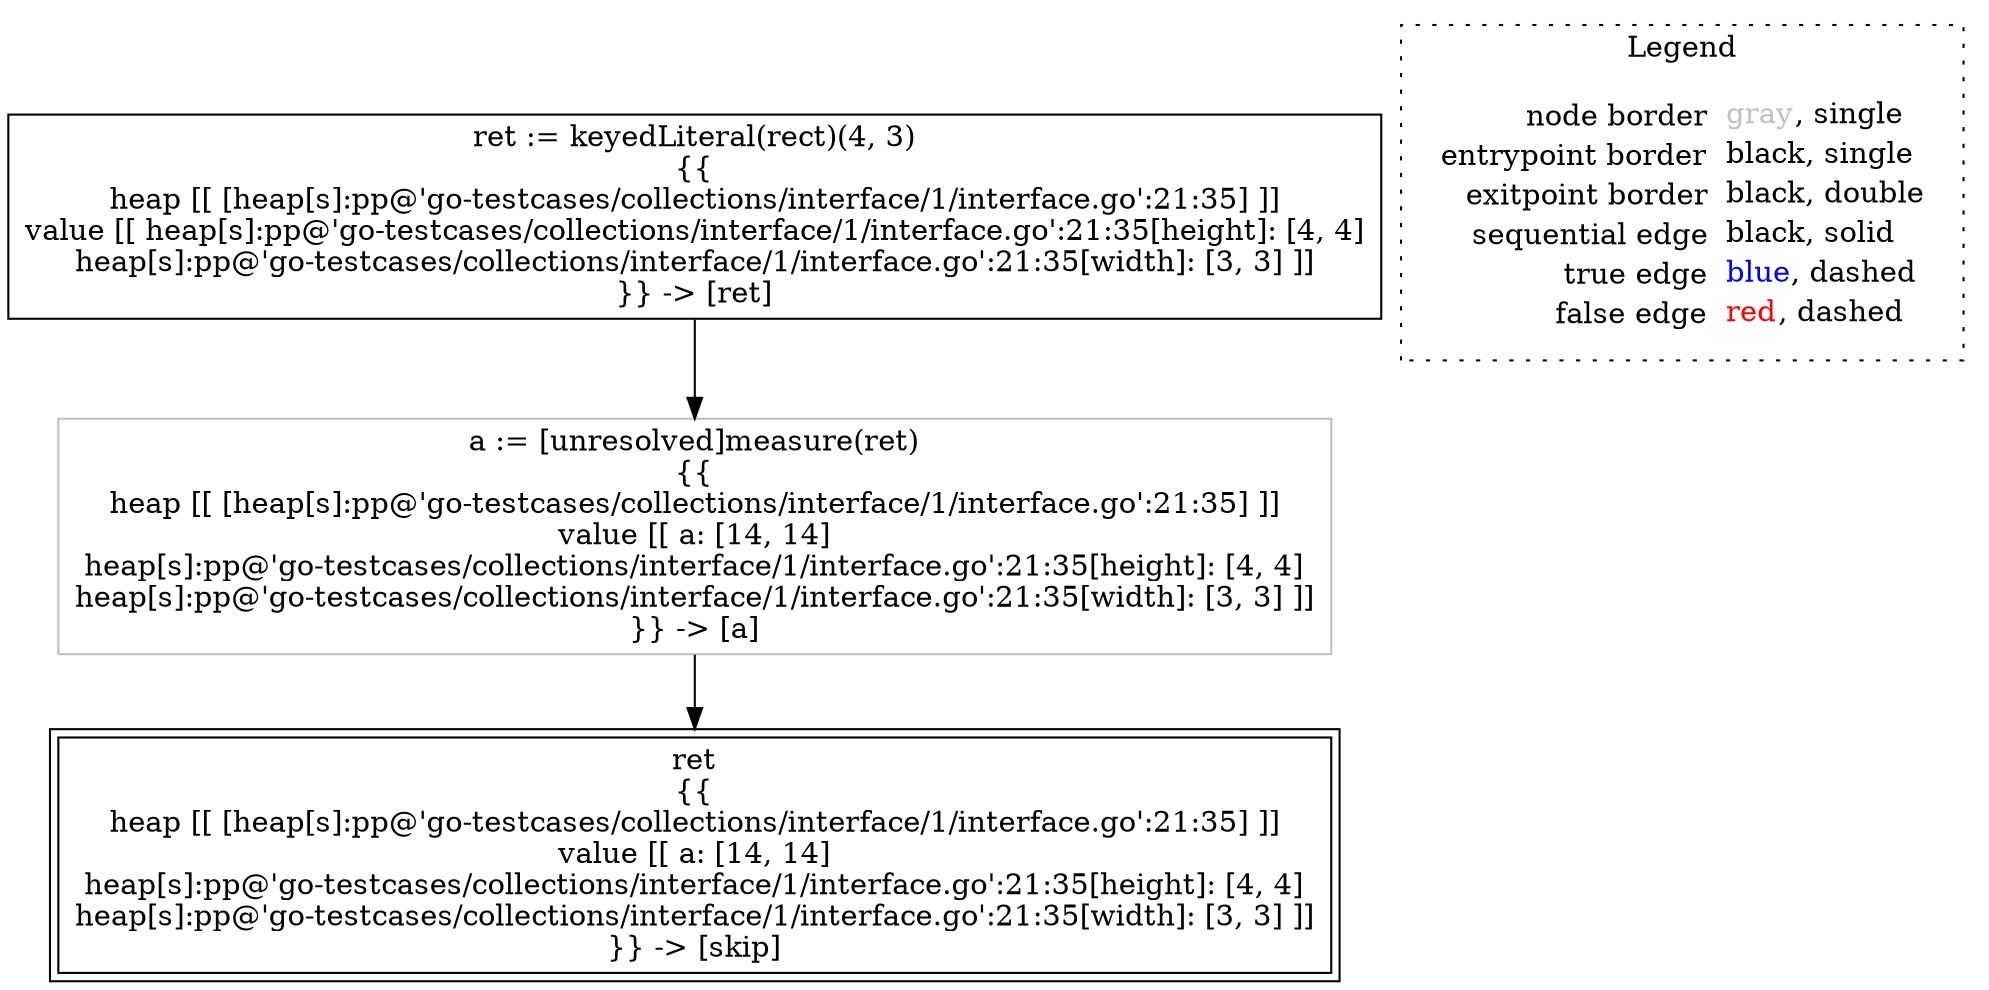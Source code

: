 digraph {
	"node0" [shape="rect",color="black",label=<ret := keyedLiteral(rect)(4, 3)<BR/>{{<BR/>heap [[ [heap[s]:pp@'go-testcases/collections/interface/1/interface.go':21:35] ]]<BR/>value [[ heap[s]:pp@'go-testcases/collections/interface/1/interface.go':21:35[height]: [4, 4]<BR/>heap[s]:pp@'go-testcases/collections/interface/1/interface.go':21:35[width]: [3, 3] ]]<BR/>}} -&gt; [ret]>];
	"node1" [shape="rect",color="black",peripheries="2",label=<ret<BR/>{{<BR/>heap [[ [heap[s]:pp@'go-testcases/collections/interface/1/interface.go':21:35] ]]<BR/>value [[ a: [14, 14]<BR/>heap[s]:pp@'go-testcases/collections/interface/1/interface.go':21:35[height]: [4, 4]<BR/>heap[s]:pp@'go-testcases/collections/interface/1/interface.go':21:35[width]: [3, 3] ]]<BR/>}} -&gt; [skip]>];
	"node2" [shape="rect",color="gray",label=<a := [unresolved]measure(ret)<BR/>{{<BR/>heap [[ [heap[s]:pp@'go-testcases/collections/interface/1/interface.go':21:35] ]]<BR/>value [[ a: [14, 14]<BR/>heap[s]:pp@'go-testcases/collections/interface/1/interface.go':21:35[height]: [4, 4]<BR/>heap[s]:pp@'go-testcases/collections/interface/1/interface.go':21:35[width]: [3, 3] ]]<BR/>}} -&gt; [a]>];
	"node0" -> "node2" [color="black"];
	"node2" -> "node1" [color="black"];
subgraph cluster_legend {
	label="Legend";
	style=dotted;
	node [shape=plaintext];
	"legend" [label=<<table border="0" cellpadding="2" cellspacing="0" cellborder="0"><tr><td align="right">node border&nbsp;</td><td align="left"><font color="gray">gray</font>, single</td></tr><tr><td align="right">entrypoint border&nbsp;</td><td align="left"><font color="black">black</font>, single</td></tr><tr><td align="right">exitpoint border&nbsp;</td><td align="left"><font color="black">black</font>, double</td></tr><tr><td align="right">sequential edge&nbsp;</td><td align="left"><font color="black">black</font>, solid</td></tr><tr><td align="right">true edge&nbsp;</td><td align="left"><font color="blue">blue</font>, dashed</td></tr><tr><td align="right">false edge&nbsp;</td><td align="left"><font color="red">red</font>, dashed</td></tr></table>>];
}

}
